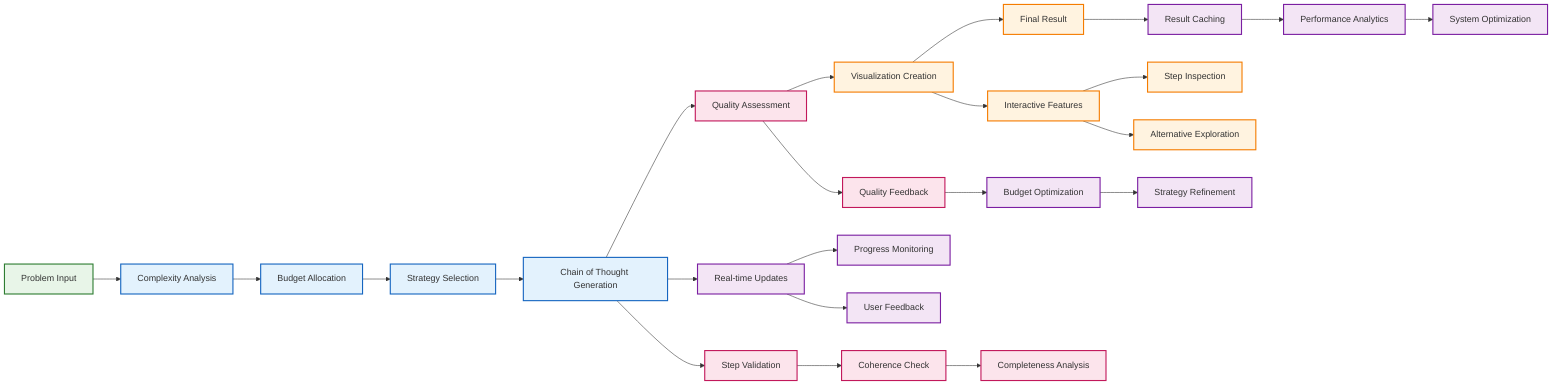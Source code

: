 graph LR
    A[Problem Input] --> B[Complexity Analysis]
    B --> C[Budget Allocation]
    C --> D[Strategy Selection]
    D --> E[Chain of Thought Generation]
    E --> F[Quality Assessment]
    F --> G[Visualization Creation]
    G --> H[Final Result]
    
    E --> I[Real-time Updates]
    I --> J[Progress Monitoring]
    I --> K[User Feedback]
    
    F --> L[Quality Feedback]
    L --> M[Budget Optimization]
    M --> N[Strategy Refinement]
    
    E --> O[Step Validation]
    O --> P[Coherence Check]
    P --> Q[Completeness Analysis]
    
    G --> R[Interactive Features]
    R --> S[Step Inspection]
    R --> T[Alternative Exploration]
    
    H --> U[Result Caching]
    U --> V[Performance Analytics]
    V --> W[System Optimization]
    
    classDef input fill:#e8f5e8,stroke:#2e7d32,stroke-width:2px
    classDef processing fill:#e3f2fd,stroke:#1565c0,stroke-width:2px
    classDef quality fill:#fce4ec,stroke:#c2185b,stroke-width:2px
    classDef output fill:#fff3e0,stroke:#f57c00,stroke-width:2px
    classDef feedback fill:#f3e5f5,stroke:#7b1fa2,stroke-width:2px
    
    class A input
    class B,C,D,E processing
    class F,L,O,P,Q quality
    class G,H,R,S,T output
    class I,J,K,M,N,U,V,W feedback